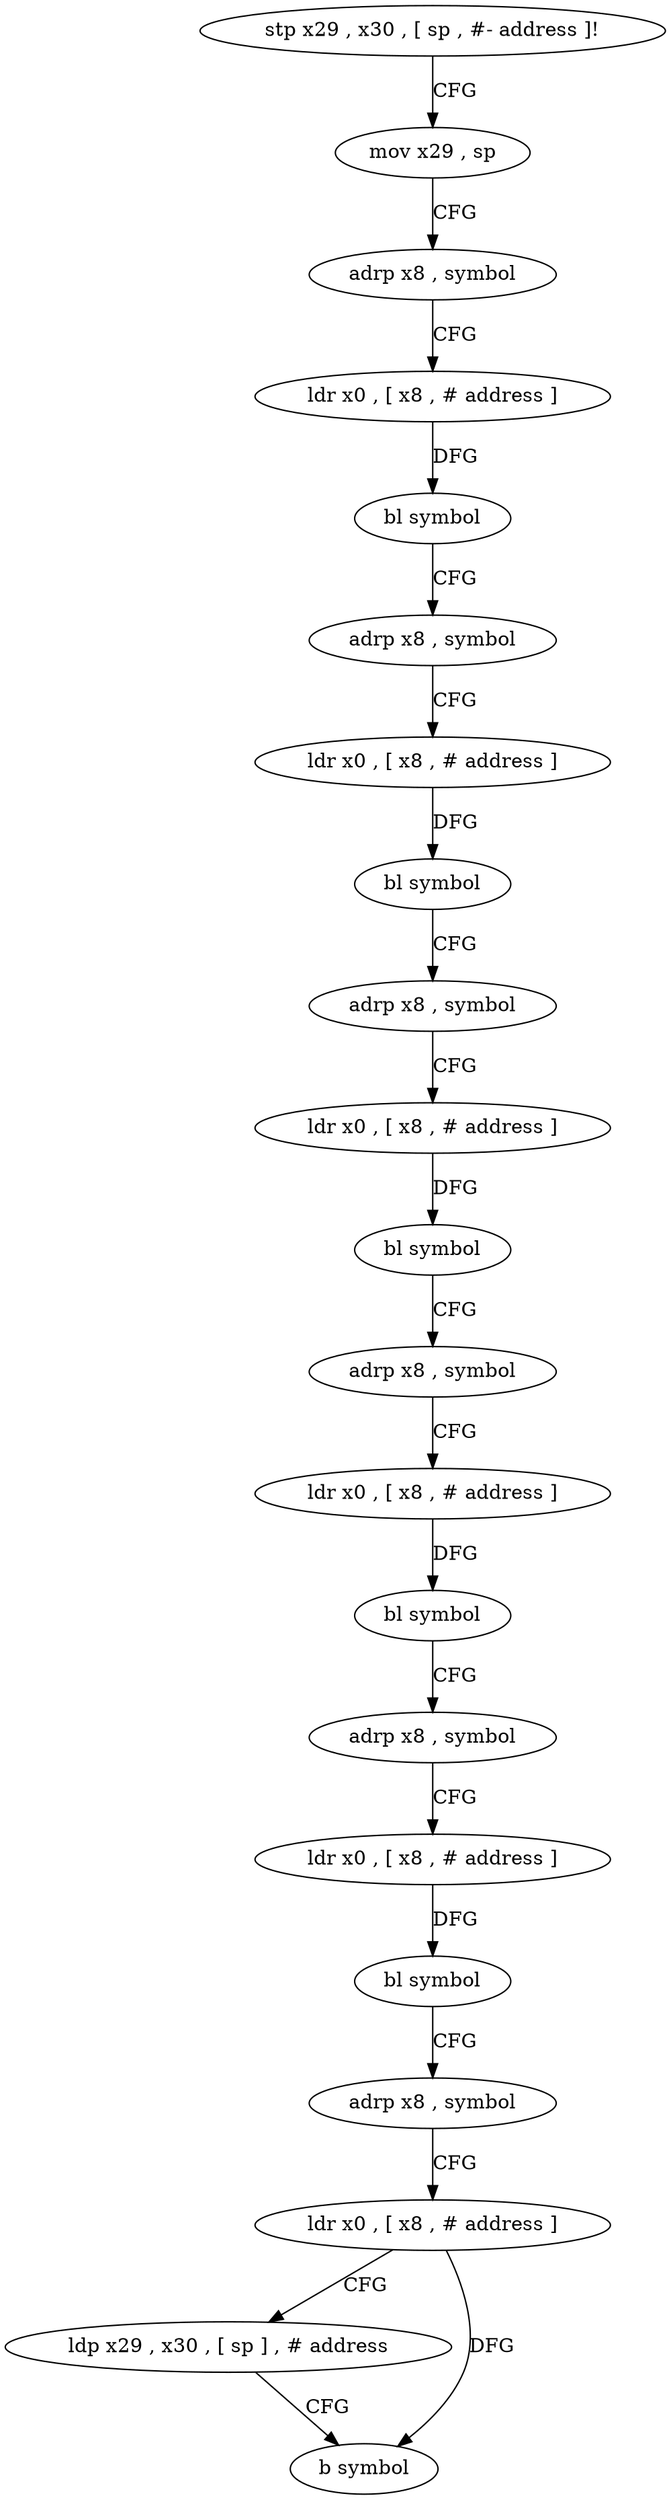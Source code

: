 digraph "func" {
"4205068" [label = "stp x29 , x30 , [ sp , #- address ]!" ]
"4205072" [label = "mov x29 , sp" ]
"4205076" [label = "adrp x8 , symbol" ]
"4205080" [label = "ldr x0 , [ x8 , # address ]" ]
"4205084" [label = "bl symbol" ]
"4205088" [label = "adrp x8 , symbol" ]
"4205092" [label = "ldr x0 , [ x8 , # address ]" ]
"4205096" [label = "bl symbol" ]
"4205100" [label = "adrp x8 , symbol" ]
"4205104" [label = "ldr x0 , [ x8 , # address ]" ]
"4205108" [label = "bl symbol" ]
"4205112" [label = "adrp x8 , symbol" ]
"4205116" [label = "ldr x0 , [ x8 , # address ]" ]
"4205120" [label = "bl symbol" ]
"4205124" [label = "adrp x8 , symbol" ]
"4205128" [label = "ldr x0 , [ x8 , # address ]" ]
"4205132" [label = "bl symbol" ]
"4205136" [label = "adrp x8 , symbol" ]
"4205140" [label = "ldr x0 , [ x8 , # address ]" ]
"4205144" [label = "ldp x29 , x30 , [ sp ] , # address" ]
"4205148" [label = "b symbol" ]
"4205068" -> "4205072" [ label = "CFG" ]
"4205072" -> "4205076" [ label = "CFG" ]
"4205076" -> "4205080" [ label = "CFG" ]
"4205080" -> "4205084" [ label = "DFG" ]
"4205084" -> "4205088" [ label = "CFG" ]
"4205088" -> "4205092" [ label = "CFG" ]
"4205092" -> "4205096" [ label = "DFG" ]
"4205096" -> "4205100" [ label = "CFG" ]
"4205100" -> "4205104" [ label = "CFG" ]
"4205104" -> "4205108" [ label = "DFG" ]
"4205108" -> "4205112" [ label = "CFG" ]
"4205112" -> "4205116" [ label = "CFG" ]
"4205116" -> "4205120" [ label = "DFG" ]
"4205120" -> "4205124" [ label = "CFG" ]
"4205124" -> "4205128" [ label = "CFG" ]
"4205128" -> "4205132" [ label = "DFG" ]
"4205132" -> "4205136" [ label = "CFG" ]
"4205136" -> "4205140" [ label = "CFG" ]
"4205140" -> "4205144" [ label = "CFG" ]
"4205140" -> "4205148" [ label = "DFG" ]
"4205144" -> "4205148" [ label = "CFG" ]
}
